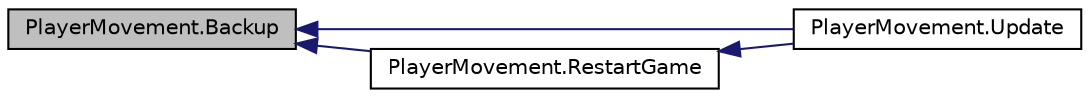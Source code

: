 digraph "PlayerMovement.Backup"
{
  edge [fontname="Helvetica",fontsize="10",labelfontname="Helvetica",labelfontsize="10"];
  node [fontname="Helvetica",fontsize="10",shape=record];
  rankdir="LR";
  Node6 [label="PlayerMovement.Backup",height=0.2,width=0.4,color="black", fillcolor="grey75", style="filled", fontcolor="black"];
  Node6 -> Node7 [dir="back",color="midnightblue",fontsize="10",style="solid",fontname="Helvetica"];
  Node7 [label="PlayerMovement.Update",height=0.2,width=0.4,color="black", fillcolor="white", style="filled",URL="$class_player_movement.html#aaf9b77d7177d538be9c1447d08191322"];
  Node6 -> Node8 [dir="back",color="midnightblue",fontsize="10",style="solid",fontname="Helvetica"];
  Node8 [label="PlayerMovement.RestartGame",height=0.2,width=0.4,color="black", fillcolor="white", style="filled",URL="$class_player_movement.html#a5902557351986a2bd9594722861f6de6",tooltip="RestartGame: Restarts the game if the Player dies. "];
  Node8 -> Node7 [dir="back",color="midnightblue",fontsize="10",style="solid",fontname="Helvetica"];
}
